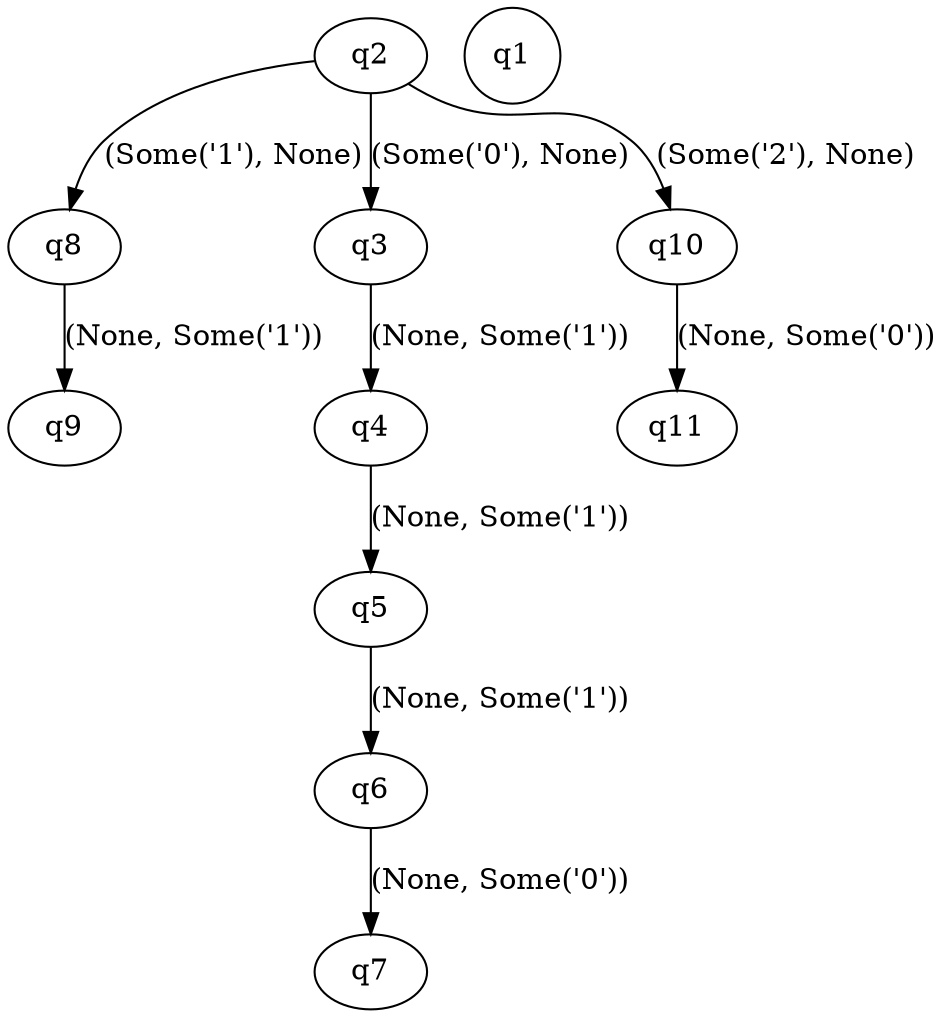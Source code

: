 digraph {
q6 -> q7 [label="(None, Some('0'))"]
q8 -> q9 [label="(None, Some('1'))"]
q5 -> q6 [label="(None, Some('1'))"]
q3 -> q4 [label="(None, Some('1'))"]
q10 -> q11 [label="(None, Some('0'))"]
q2 -> q3 [label="(Some('0'), None)"]
q2 -> q8 [label="(Some('1'), None)"]
q2 -> q10 [label="(Some('2'), None)"]
q4 -> q5 [label="(None, Some('1'))"]
q1 [shape=circle]
}
